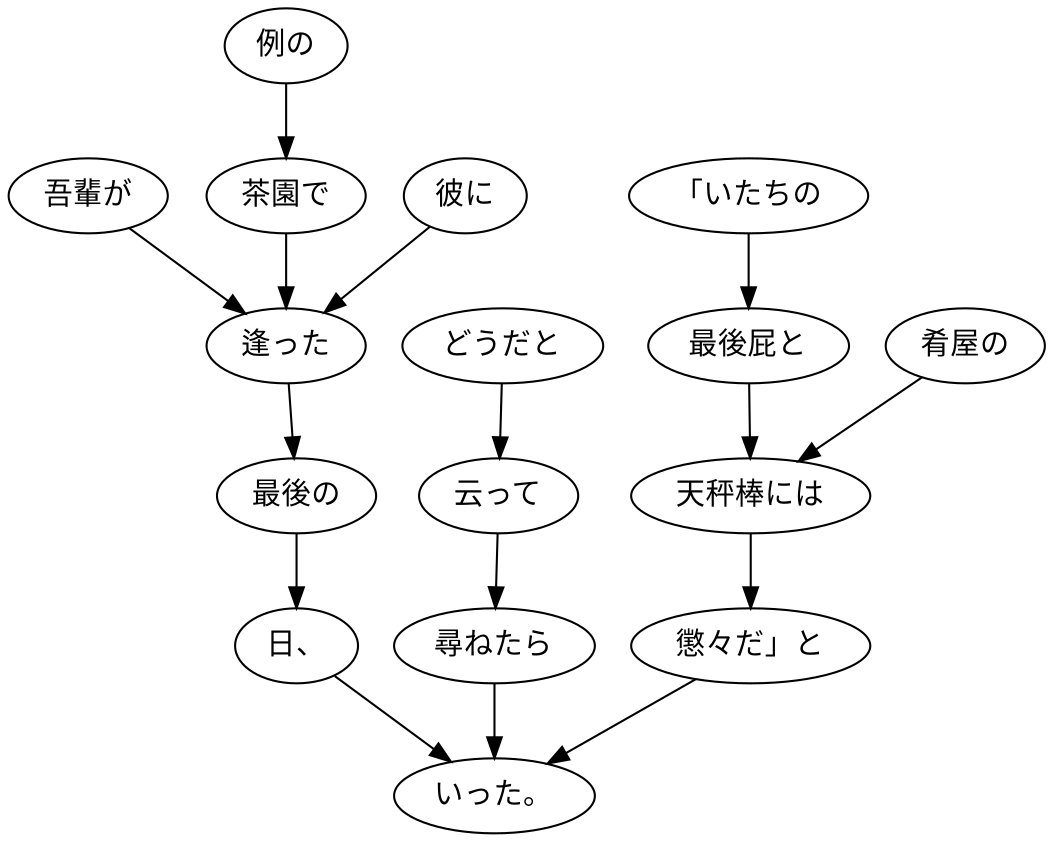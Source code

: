 digraph graph324 {
	node0 [label="吾輩が"];
	node1 [label="例の"];
	node2 [label="茶園で"];
	node3 [label="彼に"];
	node4 [label="逢った"];
	node5 [label="最後の"];
	node6 [label="日、"];
	node7 [label="どうだと"];
	node8 [label="云って"];
	node9 [label="尋ねたら"];
	node10 [label="「いたちの"];
	node11 [label="最後屁と"];
	node12 [label="肴屋の"];
	node13 [label="天秤棒には"];
	node14 [label="懲々だ」と"];
	node15 [label="いった。"];
	node0 -> node4;
	node1 -> node2;
	node2 -> node4;
	node3 -> node4;
	node4 -> node5;
	node5 -> node6;
	node6 -> node15;
	node7 -> node8;
	node8 -> node9;
	node9 -> node15;
	node10 -> node11;
	node11 -> node13;
	node12 -> node13;
	node13 -> node14;
	node14 -> node15;
}
